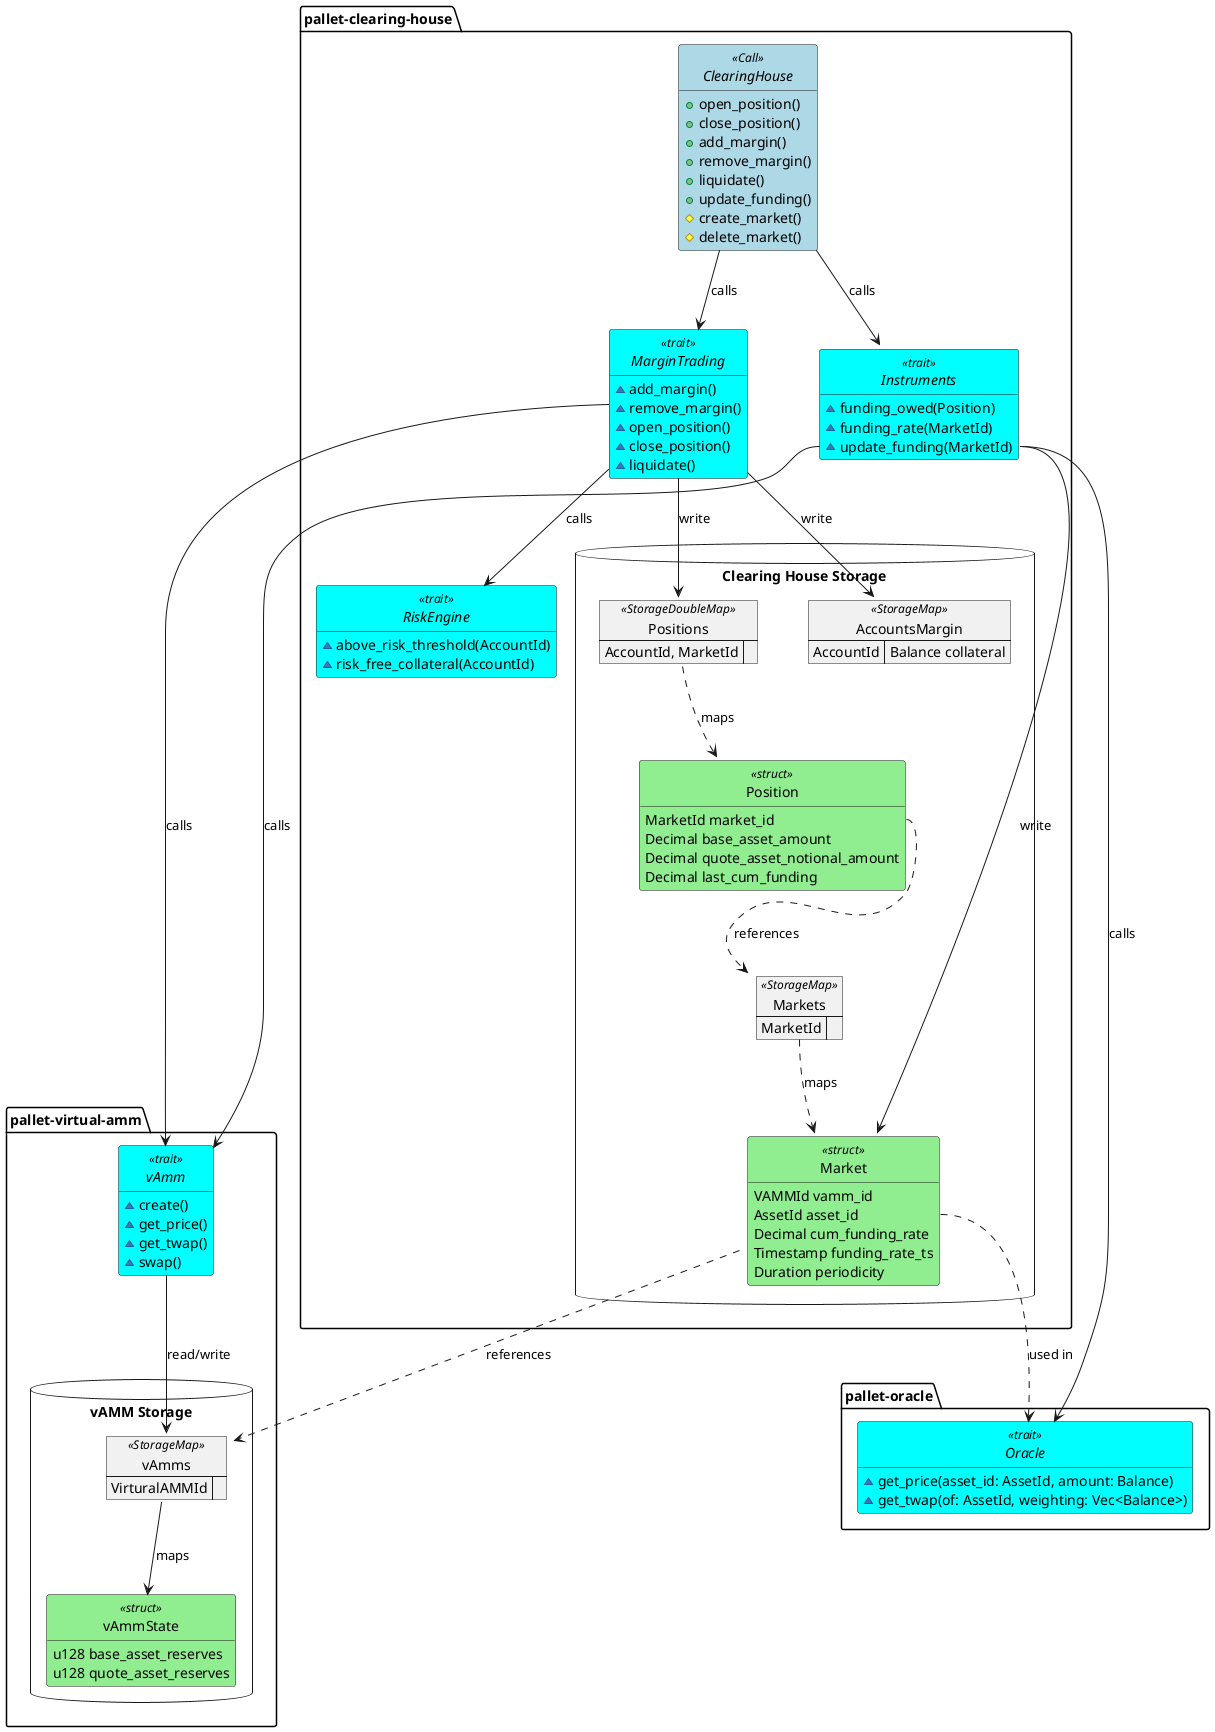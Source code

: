 @startuml clearing-house

<style>
.struct {
    BackgroundColor LightGreen
}
.Call {
    BackgroundColor LightBlue
}
.trait {
    BackgroundColor Cyan
}
</style>

package "pallet-clearing-house" {
    interface ClearingHouse <<Call>> {
        + open_position()
        + close_position()
        + add_margin()
        + remove_margin()
        + liquidate()
        + update_funding()
        # create_market()
        # delete_market()
    }
    
    interface "MarginTrading" as MTTrait <<trait>> {
        ~ add_margin()
        ~ remove_margin()
        ~ open_position()
        ~ close_position()
        ~ liquidate()
    }
    
    interface "RiskEngine" as RETrait <<trait>> {
        ~ above_risk_threshold(AccountId)
        ~ risk_free_collateral(AccountId)
        '~ get_margin_ratio()
        '~ get_free_collateral()
    }
    
    interface "Instruments" as ITrait <<trait>> {
        ~ funding_owed(Position)
        ~ funding_rate(MarketId)
        ~ update_funding(MarketId)
    }

    database "Clearing House Storage" {
        map "AccountsMargin" as MarginAccounts <<StorageMap>> {
            AccountId => Balance collateral
        }

        map Positions <<StorageDoubleMap>> {
            AccountId, MarketId =>
        }

        map Markets <<StorageMap>> {
            MarketId =>
        }

        class Position <<struct>> {
            MarketId market_id
            Decimal base_asset_amount
            Decimal quote_asset_notional_amount
            Decimal last_cum_funding
        }

        class Market <<struct>> {
            VAMMId vamm_id
            AssetId asset_id
            Decimal cum_funding_rate
            Timestamp funding_rate_ts
            Duration periodicity
        }
    }
}

package "pallet-virtual-amm" {
    interface vAmm <<trait>> {
        ~ create()
        ~ get_price()
        ~ get_twap()
        ~ swap()
    }
    database "vAMM Storage" {
        map vAmms <<StorageMap>> {
            VirturalAMMId =>
        }
        class vAmmState <<struct>> {
            u128 base_asset_reserves
            u128 quote_asset_reserves
        }
    }
}

package "pallet-oracle" {
    interface Oracle <<trait>> {
        ~get_price(asset_id: AssetId, amount: Balance)
        ~get_twap(of: AssetId, weighting: Vec<Balance>)
    }
}

hide empty members
hide circle

'Storage relationships'
Markets::MarketId ..> Market : maps
Market::VirtualAMMId ..> vAmms : references
Market::asset_id ..> Oracle : used in

Positions ..> Position: maps
Position::MarketId ..> Markets : references

'           Control flow relationships             '
ClearingHouse --> MTTrait : calls
ClearingHouse --> ITrait : calls

'add_margin'
'remove_margin'
MTTrait --> MarginAccounts : write

'remove_margin'
MTTrait --> RETrait : calls

'open_position'
'close_position'
'liquidate'
MTTrait --> Positions : write

'open_position'
'close_position'
MTTrait --> vAmm : calls


ITrait::update_funding --> Market : write
ITrait::update_funding --> Oracle : calls
ITrait::update_funding --> vAmm : calls


'vAMM'
vAmm --> vAmms : read/write
vAmms --> vAmmState : maps

@enduml